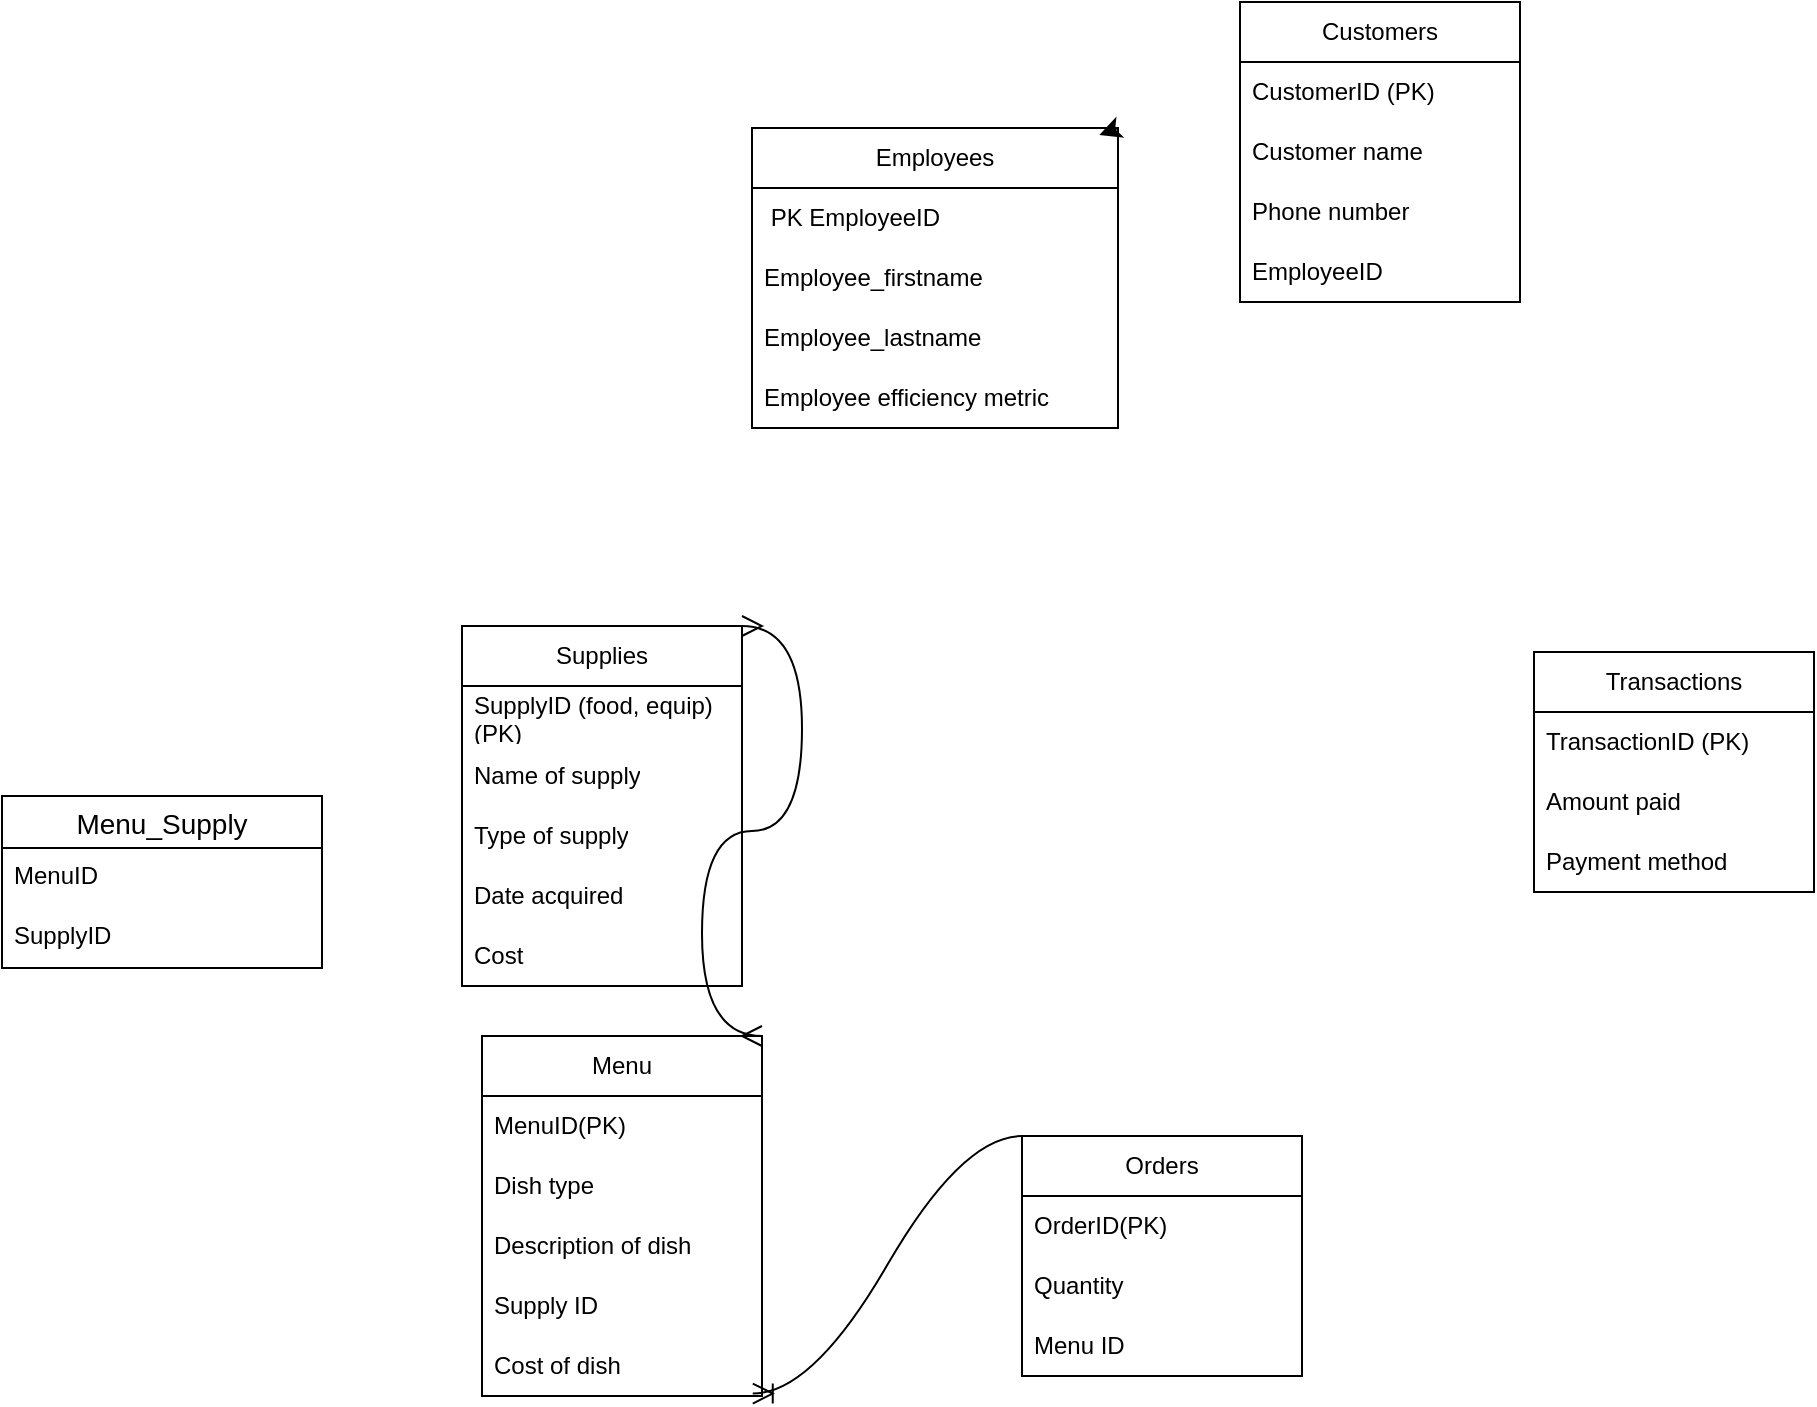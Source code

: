 <mxfile version="24.7.17">
  <diagram name="Page-1" id="rBGAqeiz4oCl3eht4Bwq">
    <mxGraphModel dx="914" dy="893" grid="0" gridSize="10" guides="1" tooltips="1" connect="1" arrows="1" fold="1" page="0" pageScale="1" pageWidth="850" pageHeight="1100" math="0" shadow="0">
      <root>
        <mxCell id="0" />
        <mxCell id="1" parent="0" />
        <mxCell id="vGkJpFYCosvd9r0rAjr1-6" value="Customers" style="swimlane;fontStyle=0;childLayout=stackLayout;horizontal=1;startSize=30;horizontalStack=0;resizeParent=1;resizeParentMax=0;resizeLast=0;collapsible=1;marginBottom=0;whiteSpace=wrap;html=1;" vertex="1" parent="1">
          <mxGeometry x="396" y="-320" width="140" height="150" as="geometry" />
        </mxCell>
        <mxCell id="vGkJpFYCosvd9r0rAjr1-41" value="CustomerID (PK)" style="text;strokeColor=none;fillColor=none;align=left;verticalAlign=middle;spacingLeft=4;spacingRight=4;overflow=hidden;points=[[0,0.5],[1,0.5]];portConstraint=eastwest;rotatable=0;whiteSpace=wrap;html=1;" vertex="1" parent="vGkJpFYCosvd9r0rAjr1-6">
          <mxGeometry y="30" width="140" height="30" as="geometry" />
        </mxCell>
        <mxCell id="vGkJpFYCosvd9r0rAjr1-3" value="Customer name" style="text;strokeColor=none;fillColor=none;align=left;verticalAlign=middle;spacingLeft=4;spacingRight=4;overflow=hidden;points=[[0,0.5],[1,0.5]];portConstraint=eastwest;rotatable=0;whiteSpace=wrap;html=1;" vertex="1" parent="vGkJpFYCosvd9r0rAjr1-6">
          <mxGeometry y="60" width="140" height="30" as="geometry" />
        </mxCell>
        <mxCell id="vGkJpFYCosvd9r0rAjr1-55" value="Phone number" style="text;strokeColor=none;fillColor=none;align=left;verticalAlign=middle;spacingLeft=4;spacingRight=4;overflow=hidden;points=[[0,0.5],[1,0.5]];portConstraint=eastwest;rotatable=0;whiteSpace=wrap;html=1;" vertex="1" parent="vGkJpFYCosvd9r0rAjr1-6">
          <mxGeometry y="90" width="140" height="30" as="geometry" />
        </mxCell>
        <mxCell id="vGkJpFYCosvd9r0rAjr1-5" value="EmployeeID" style="text;strokeColor=none;fillColor=none;align=left;verticalAlign=middle;spacingLeft=4;spacingRight=4;overflow=hidden;points=[[0,0.5],[1,0.5]];portConstraint=eastwest;rotatable=0;whiteSpace=wrap;html=1;" vertex="1" parent="vGkJpFYCosvd9r0rAjr1-6">
          <mxGeometry y="120" width="140" height="30" as="geometry" />
        </mxCell>
        <mxCell id="vGkJpFYCosvd9r0rAjr1-10" value="Supplies" style="swimlane;fontStyle=0;childLayout=stackLayout;horizontal=1;startSize=30;horizontalStack=0;resizeParent=1;resizeParentMax=0;resizeLast=0;collapsible=1;marginBottom=0;whiteSpace=wrap;html=1;" vertex="1" parent="1">
          <mxGeometry x="7" y="-8" width="140" height="180" as="geometry" />
        </mxCell>
        <mxCell id="vGkJpFYCosvd9r0rAjr1-11" value="SupplyID (food, equip) (PK)" style="text;strokeColor=none;fillColor=none;align=left;verticalAlign=middle;spacingLeft=4;spacingRight=4;overflow=hidden;points=[[0,0.5],[1,0.5]];portConstraint=eastwest;rotatable=0;whiteSpace=wrap;html=1;" vertex="1" parent="vGkJpFYCosvd9r0rAjr1-10">
          <mxGeometry y="30" width="140" height="30" as="geometry" />
        </mxCell>
        <mxCell id="vGkJpFYCosvd9r0rAjr1-74" value="Name of supply" style="text;strokeColor=none;fillColor=none;align=left;verticalAlign=middle;spacingLeft=4;spacingRight=4;overflow=hidden;points=[[0,0.5],[1,0.5]];portConstraint=eastwest;rotatable=0;whiteSpace=wrap;html=1;" vertex="1" parent="vGkJpFYCosvd9r0rAjr1-10">
          <mxGeometry y="60" width="140" height="30" as="geometry" />
        </mxCell>
        <mxCell id="vGkJpFYCosvd9r0rAjr1-59" value="Type of supply" style="text;strokeColor=none;fillColor=none;align=left;verticalAlign=middle;spacingLeft=4;spacingRight=4;overflow=hidden;points=[[0,0.5],[1,0.5]];portConstraint=eastwest;rotatable=0;whiteSpace=wrap;html=1;" vertex="1" parent="vGkJpFYCosvd9r0rAjr1-10">
          <mxGeometry y="90" width="140" height="30" as="geometry" />
        </mxCell>
        <mxCell id="vGkJpFYCosvd9r0rAjr1-12" value="Date acquired&amp;nbsp;" style="text;strokeColor=none;fillColor=none;align=left;verticalAlign=middle;spacingLeft=4;spacingRight=4;overflow=hidden;points=[[0,0.5],[1,0.5]];portConstraint=eastwest;rotatable=0;whiteSpace=wrap;html=1;" vertex="1" parent="vGkJpFYCosvd9r0rAjr1-10">
          <mxGeometry y="120" width="140" height="30" as="geometry" />
        </mxCell>
        <mxCell id="vGkJpFYCosvd9r0rAjr1-13" value="Cost" style="text;strokeColor=none;fillColor=none;align=left;verticalAlign=middle;spacingLeft=4;spacingRight=4;overflow=hidden;points=[[0,0.5],[1,0.5]];portConstraint=eastwest;rotatable=0;whiteSpace=wrap;html=1;" vertex="1" parent="vGkJpFYCosvd9r0rAjr1-10">
          <mxGeometry y="150" width="140" height="30" as="geometry" />
        </mxCell>
        <mxCell id="vGkJpFYCosvd9r0rAjr1-14" value="Employees" style="swimlane;fontStyle=0;childLayout=stackLayout;horizontal=1;startSize=30;horizontalStack=0;resizeParent=1;resizeParentMax=0;resizeLast=0;collapsible=1;marginBottom=0;whiteSpace=wrap;html=1;" vertex="1" parent="1">
          <mxGeometry x="152" y="-257" width="183" height="150" as="geometry" />
        </mxCell>
        <mxCell id="vGkJpFYCosvd9r0rAjr1-16" value="&amp;nbsp;PK EmployeeID" style="text;strokeColor=none;fillColor=none;align=left;verticalAlign=middle;spacingLeft=4;spacingRight=4;overflow=hidden;points=[[0,0.5],[1,0.5]];portConstraint=eastwest;rotatable=0;whiteSpace=wrap;html=1;" vertex="1" parent="vGkJpFYCosvd9r0rAjr1-14">
          <mxGeometry y="30" width="183" height="30" as="geometry" />
        </mxCell>
        <mxCell id="vGkJpFYCosvd9r0rAjr1-35" value="Employee_firstname" style="text;strokeColor=none;fillColor=none;align=left;verticalAlign=middle;spacingLeft=4;spacingRight=4;overflow=hidden;points=[[0,0.5],[1,0.5]];portConstraint=eastwest;rotatable=0;whiteSpace=wrap;html=1;" vertex="1" parent="vGkJpFYCosvd9r0rAjr1-14">
          <mxGeometry y="60" width="183" height="30" as="geometry" />
        </mxCell>
        <mxCell id="vGkJpFYCosvd9r0rAjr1-73" value="Employee_lastname" style="text;strokeColor=none;fillColor=none;align=left;verticalAlign=middle;spacingLeft=4;spacingRight=4;overflow=hidden;points=[[0,0.5],[1,0.5]];portConstraint=eastwest;rotatable=0;whiteSpace=wrap;html=1;" vertex="1" parent="vGkJpFYCosvd9r0rAjr1-14">
          <mxGeometry y="90" width="183" height="30" as="geometry" />
        </mxCell>
        <mxCell id="vGkJpFYCosvd9r0rAjr1-17" value="Employee efficiency metric" style="text;strokeColor=none;fillColor=none;align=left;verticalAlign=middle;spacingLeft=4;spacingRight=4;overflow=hidden;points=[[0,0.5],[1,0.5]];portConstraint=eastwest;rotatable=0;whiteSpace=wrap;html=1;" vertex="1" parent="vGkJpFYCosvd9r0rAjr1-14">
          <mxGeometry y="120" width="183" height="30" as="geometry" />
        </mxCell>
        <mxCell id="vGkJpFYCosvd9r0rAjr1-18" value="Transactions" style="swimlane;fontStyle=0;childLayout=stackLayout;horizontal=1;startSize=30;horizontalStack=0;resizeParent=1;resizeParentMax=0;resizeLast=0;collapsible=1;marginBottom=0;whiteSpace=wrap;html=1;" vertex="1" parent="1">
          <mxGeometry x="543" y="5" width="140" height="120" as="geometry" />
        </mxCell>
        <mxCell id="vGkJpFYCosvd9r0rAjr1-19" value="TransactionID (PK)" style="text;strokeColor=none;fillColor=none;align=left;verticalAlign=middle;spacingLeft=4;spacingRight=4;overflow=hidden;points=[[0,0.5],[1,0.5]];portConstraint=eastwest;rotatable=0;whiteSpace=wrap;html=1;" vertex="1" parent="vGkJpFYCosvd9r0rAjr1-18">
          <mxGeometry y="30" width="140" height="30" as="geometry" />
        </mxCell>
        <mxCell id="vGkJpFYCosvd9r0rAjr1-20" value="Amount paid" style="text;strokeColor=none;fillColor=none;align=left;verticalAlign=middle;spacingLeft=4;spacingRight=4;overflow=hidden;points=[[0,0.5],[1,0.5]];portConstraint=eastwest;rotatable=0;whiteSpace=wrap;html=1;" vertex="1" parent="vGkJpFYCosvd9r0rAjr1-18">
          <mxGeometry y="60" width="140" height="30" as="geometry" />
        </mxCell>
        <mxCell id="vGkJpFYCosvd9r0rAjr1-21" value="Payment method" style="text;strokeColor=none;fillColor=none;align=left;verticalAlign=middle;spacingLeft=4;spacingRight=4;overflow=hidden;points=[[0,0.5],[1,0.5]];portConstraint=eastwest;rotatable=0;whiteSpace=wrap;html=1;" vertex="1" parent="vGkJpFYCosvd9r0rAjr1-18">
          <mxGeometry y="90" width="140" height="30" as="geometry" />
        </mxCell>
        <mxCell id="vGkJpFYCosvd9r0rAjr1-57" style="edgeStyle=none;curved=1;rounded=0;orthogonalLoop=1;jettySize=auto;html=1;exitX=1;exitY=0;exitDx=0;exitDy=0;entryX=0.949;entryY=0.023;entryDx=0;entryDy=0;entryPerimeter=0;fontSize=12;startSize=8;endSize=8;" edge="1" parent="1" source="vGkJpFYCosvd9r0rAjr1-14" target="vGkJpFYCosvd9r0rAjr1-14">
          <mxGeometry relative="1" as="geometry" />
        </mxCell>
        <mxCell id="vGkJpFYCosvd9r0rAjr1-60" value="Menu" style="swimlane;fontStyle=0;childLayout=stackLayout;horizontal=1;startSize=30;horizontalStack=0;resizeParent=1;resizeParentMax=0;resizeLast=0;collapsible=1;marginBottom=0;whiteSpace=wrap;html=1;" vertex="1" parent="1">
          <mxGeometry x="17" y="197" width="140" height="180" as="geometry" />
        </mxCell>
        <mxCell id="vGkJpFYCosvd9r0rAjr1-61" value="MenuID(PK)" style="text;strokeColor=none;fillColor=none;align=left;verticalAlign=middle;spacingLeft=4;spacingRight=4;overflow=hidden;points=[[0,0.5],[1,0.5]];portConstraint=eastwest;rotatable=0;whiteSpace=wrap;html=1;" vertex="1" parent="vGkJpFYCosvd9r0rAjr1-60">
          <mxGeometry y="30" width="140" height="30" as="geometry" />
        </mxCell>
        <mxCell id="vGkJpFYCosvd9r0rAjr1-64" value="Dish type" style="text;strokeColor=none;fillColor=none;align=left;verticalAlign=middle;spacingLeft=4;spacingRight=4;overflow=hidden;points=[[0,0.5],[1,0.5]];portConstraint=eastwest;rotatable=0;whiteSpace=wrap;html=1;" vertex="1" parent="vGkJpFYCosvd9r0rAjr1-60">
          <mxGeometry y="60" width="140" height="30" as="geometry" />
        </mxCell>
        <mxCell id="vGkJpFYCosvd9r0rAjr1-80" style="edgeStyle=none;curved=1;rounded=0;orthogonalLoop=1;jettySize=auto;html=1;exitX=1;exitY=0.5;exitDx=0;exitDy=0;entryX=1;entryY=0.5;entryDx=0;entryDy=0;fontSize=12;startSize=8;endSize=8;" edge="1" parent="vGkJpFYCosvd9r0rAjr1-60" source="vGkJpFYCosvd9r0rAjr1-65" target="vGkJpFYCosvd9r0rAjr1-65">
          <mxGeometry relative="1" as="geometry" />
        </mxCell>
        <mxCell id="vGkJpFYCosvd9r0rAjr1-65" value="Description of dish" style="text;strokeColor=none;fillColor=none;align=left;verticalAlign=middle;spacingLeft=4;spacingRight=4;overflow=hidden;points=[[0,0.5],[1,0.5]];portConstraint=eastwest;rotatable=0;whiteSpace=wrap;html=1;" vertex="1" parent="vGkJpFYCosvd9r0rAjr1-60">
          <mxGeometry y="90" width="140" height="30" as="geometry" />
        </mxCell>
        <mxCell id="vGkJpFYCosvd9r0rAjr1-62" value="Supply ID" style="text;strokeColor=none;fillColor=none;align=left;verticalAlign=middle;spacingLeft=4;spacingRight=4;overflow=hidden;points=[[0,0.5],[1,0.5]];portConstraint=eastwest;rotatable=0;whiteSpace=wrap;html=1;" vertex="1" parent="vGkJpFYCosvd9r0rAjr1-60">
          <mxGeometry y="120" width="140" height="30" as="geometry" />
        </mxCell>
        <mxCell id="vGkJpFYCosvd9r0rAjr1-66" value="Cost of dish&amp;nbsp;" style="text;strokeColor=none;fillColor=none;align=left;verticalAlign=middle;spacingLeft=4;spacingRight=4;overflow=hidden;points=[[0,0.5],[1,0.5]];portConstraint=eastwest;rotatable=0;whiteSpace=wrap;html=1;" vertex="1" parent="vGkJpFYCosvd9r0rAjr1-60">
          <mxGeometry y="150" width="140" height="30" as="geometry" />
        </mxCell>
        <mxCell id="vGkJpFYCosvd9r0rAjr1-67" value="Orders" style="swimlane;fontStyle=0;childLayout=stackLayout;horizontal=1;startSize=30;horizontalStack=0;resizeParent=1;resizeParentMax=0;resizeLast=0;collapsible=1;marginBottom=0;whiteSpace=wrap;html=1;" vertex="1" parent="1">
          <mxGeometry x="287" y="247" width="140" height="120" as="geometry" />
        </mxCell>
        <mxCell id="vGkJpFYCosvd9r0rAjr1-68" value="OrderID(PK)" style="text;strokeColor=none;fillColor=none;align=left;verticalAlign=middle;spacingLeft=4;spacingRight=4;overflow=hidden;points=[[0,0.5],[1,0.5]];portConstraint=eastwest;rotatable=0;whiteSpace=wrap;html=1;" vertex="1" parent="vGkJpFYCosvd9r0rAjr1-67">
          <mxGeometry y="30" width="140" height="30" as="geometry" />
        </mxCell>
        <mxCell id="vGkJpFYCosvd9r0rAjr1-70" value="Quantity" style="text;strokeColor=none;fillColor=none;align=left;verticalAlign=middle;spacingLeft=4;spacingRight=4;overflow=hidden;points=[[0,0.5],[1,0.5]];portConstraint=eastwest;rotatable=0;whiteSpace=wrap;html=1;" vertex="1" parent="vGkJpFYCosvd9r0rAjr1-67">
          <mxGeometry y="60" width="140" height="30" as="geometry" />
        </mxCell>
        <mxCell id="vGkJpFYCosvd9r0rAjr1-71" value="Menu ID" style="text;strokeColor=none;fillColor=none;align=left;verticalAlign=middle;spacingLeft=4;spacingRight=4;overflow=hidden;points=[[0,0.5],[1,0.5]];portConstraint=eastwest;rotatable=0;whiteSpace=wrap;html=1;" vertex="1" parent="vGkJpFYCosvd9r0rAjr1-67">
          <mxGeometry y="90" width="140" height="30" as="geometry" />
        </mxCell>
        <mxCell id="vGkJpFYCosvd9r0rAjr1-75" value="Menu_Supply" style="swimlane;fontStyle=0;childLayout=stackLayout;horizontal=1;startSize=26;horizontalStack=0;resizeParent=1;resizeParentMax=0;resizeLast=0;collapsible=1;marginBottom=0;align=center;fontSize=14;" vertex="1" parent="1">
          <mxGeometry x="-223" y="77" width="160" height="86" as="geometry" />
        </mxCell>
        <mxCell id="vGkJpFYCosvd9r0rAjr1-76" value="MenuID" style="text;strokeColor=none;fillColor=none;spacingLeft=4;spacingRight=4;overflow=hidden;rotatable=0;points=[[0,0.5],[1,0.5]];portConstraint=eastwest;fontSize=12;whiteSpace=wrap;html=1;" vertex="1" parent="vGkJpFYCosvd9r0rAjr1-75">
          <mxGeometry y="26" width="160" height="30" as="geometry" />
        </mxCell>
        <mxCell id="vGkJpFYCosvd9r0rAjr1-77" value="SupplyID" style="text;strokeColor=none;fillColor=none;spacingLeft=4;spacingRight=4;overflow=hidden;rotatable=0;points=[[0,0.5],[1,0.5]];portConstraint=eastwest;fontSize=12;whiteSpace=wrap;html=1;" vertex="1" parent="vGkJpFYCosvd9r0rAjr1-75">
          <mxGeometry y="56" width="160" height="30" as="geometry" />
        </mxCell>
        <mxCell id="vGkJpFYCosvd9r0rAjr1-81" value="" style="edgeStyle=entityRelationEdgeStyle;fontSize=12;html=1;endArrow=ERmany;startArrow=ERmany;rounded=0;startSize=8;endSize=8;curved=1;exitX=1;exitY=0;exitDx=0;exitDy=0;entryX=1;entryY=0;entryDx=0;entryDy=0;" edge="1" parent="1" source="vGkJpFYCosvd9r0rAjr1-10" target="vGkJpFYCosvd9r0rAjr1-60">
          <mxGeometry width="100" height="100" relative="1" as="geometry">
            <mxPoint x="135" y="100" as="sourcePoint" />
            <mxPoint x="235" as="targetPoint" />
            <Array as="points">
              <mxPoint x="260" y="71" />
            </Array>
          </mxGeometry>
        </mxCell>
        <mxCell id="vGkJpFYCosvd9r0rAjr1-82" value="" style="edgeStyle=entityRelationEdgeStyle;fontSize=12;html=1;endArrow=ERoneToMany;rounded=0;startSize=8;endSize=8;curved=1;exitX=0;exitY=0;exitDx=0;exitDy=0;entryX=0.967;entryY=0.96;entryDx=0;entryDy=0;entryPerimeter=0;" edge="1" parent="1" source="vGkJpFYCosvd9r0rAjr1-67" target="vGkJpFYCosvd9r0rAjr1-66">
          <mxGeometry width="100" height="100" relative="1" as="geometry">
            <mxPoint x="395" y="269" as="sourcePoint" />
            <mxPoint x="495" y="169" as="targetPoint" />
          </mxGeometry>
        </mxCell>
      </root>
    </mxGraphModel>
  </diagram>
</mxfile>

